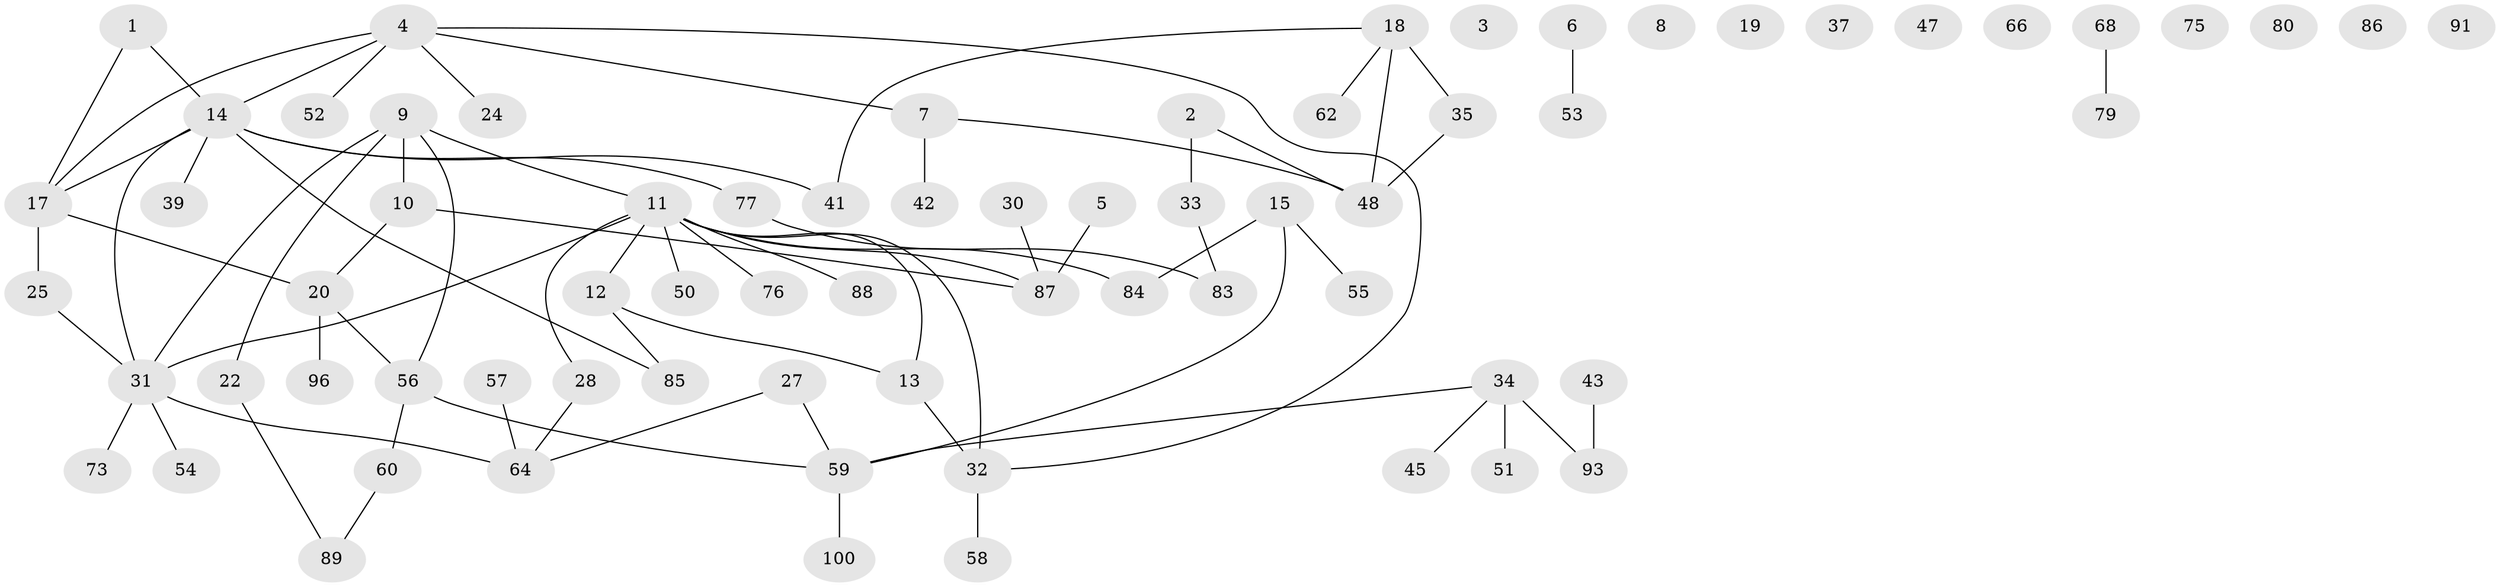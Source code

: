 // original degree distribution, {2: 0.27722772277227725, 1: 0.31683168316831684, 0: 0.0891089108910891, 3: 0.0891089108910891, 4: 0.15841584158415842, 6: 0.019801980198019802, 5: 0.04950495049504951}
// Generated by graph-tools (version 1.1) at 2025/16/03/04/25 18:16:41]
// undirected, 70 vertices, 75 edges
graph export_dot {
graph [start="1"]
  node [color=gray90,style=filled];
  1;
  2 [super="+26"];
  3;
  4 [super="+36"];
  5;
  6;
  7 [super="+23"];
  8;
  9 [super="+92"];
  10;
  11 [super="+16"];
  12;
  13 [super="+21"];
  14 [super="+29"];
  15 [super="+99+78+38"];
  17;
  18 [super="+74+44"];
  19;
  20;
  22;
  24;
  25;
  27;
  28 [super="+95"];
  30 [super="+65"];
  31 [super="+49"];
  32;
  33;
  34;
  35;
  37 [super="+97"];
  39;
  41;
  42 [super="+71"];
  43;
  45;
  47;
  48 [super="+61"];
  50;
  51;
  52;
  53;
  54;
  55;
  56 [super="+82"];
  57 [super="+72+70"];
  58;
  59 [super="+63"];
  60;
  62;
  64;
  66;
  68;
  73;
  75;
  76;
  77;
  79 [super="+98+90"];
  80;
  83;
  84;
  85;
  86;
  87;
  88;
  89;
  91;
  93;
  96;
  100;
  1 -- 17;
  1 -- 14;
  2 -- 33;
  2 -- 48;
  4 -- 32;
  4 -- 17;
  4 -- 52;
  4 -- 7;
  4 -- 24;
  4 -- 14;
  5 -- 87;
  6 -- 53;
  7 -- 42;
  7 -- 48;
  9 -- 56;
  9 -- 10;
  9 -- 22;
  9 -- 11;
  9 -- 31;
  10 -- 20;
  10 -- 87;
  11 -- 50;
  11 -- 88;
  11 -- 32;
  11 -- 12;
  11 -- 13;
  11 -- 76;
  11 -- 84;
  11 -- 87;
  11 -- 28;
  11 -- 31;
  12 -- 13;
  12 -- 85;
  13 -- 32;
  14 -- 17;
  14 -- 41;
  14 -- 85;
  14 -- 39;
  14 -- 77;
  14 -- 31;
  15 -- 59;
  15 -- 55;
  15 -- 84;
  17 -- 20;
  17 -- 25;
  18 -- 48 [weight=2];
  18 -- 41;
  18 -- 35;
  18 -- 62;
  20 -- 56;
  20 -- 96;
  22 -- 89;
  25 -- 31;
  27 -- 59;
  27 -- 64;
  28 -- 64;
  30 -- 87;
  31 -- 54;
  31 -- 64;
  31 -- 73;
  32 -- 58;
  33 -- 83;
  34 -- 45;
  34 -- 51;
  34 -- 59;
  34 -- 93;
  35 -- 48;
  43 -- 93;
  56 -- 60;
  56 -- 59;
  57 -- 64;
  59 -- 100;
  60 -- 89;
  68 -- 79;
  77 -- 83;
}

